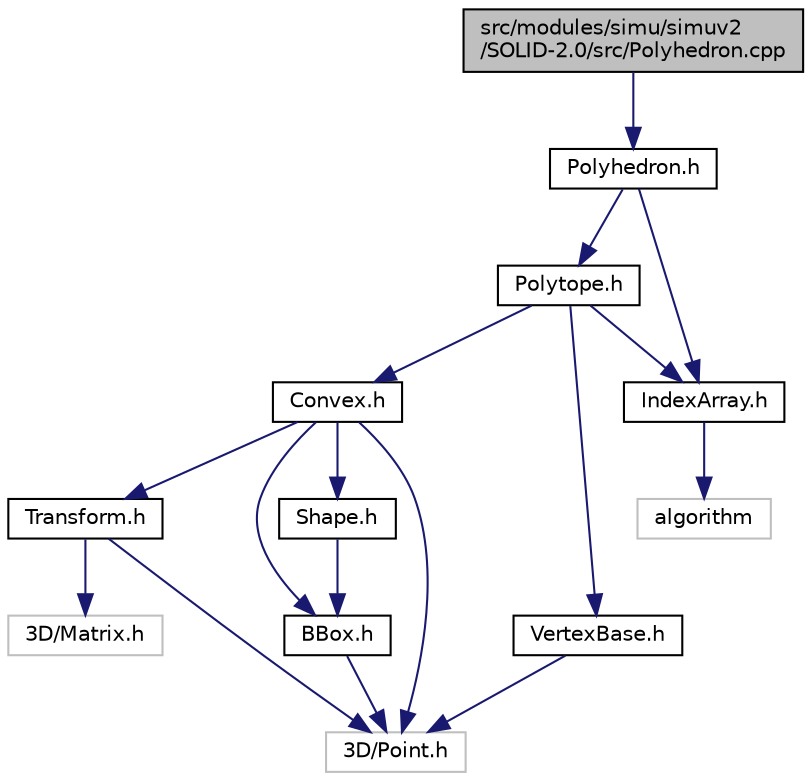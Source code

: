 digraph "src/modules/simu/simuv2/SOLID-2.0/src/Polyhedron.cpp"
{
  edge [fontname="Helvetica",fontsize="10",labelfontname="Helvetica",labelfontsize="10"];
  node [fontname="Helvetica",fontsize="10",shape=record];
  Node1 [label="src/modules/simu/simuv2\l/SOLID-2.0/src/Polyhedron.cpp",height=0.2,width=0.4,color="black", fillcolor="grey75", style="filled", fontcolor="black"];
  Node1 -> Node2 [color="midnightblue",fontsize="10",style="solid",fontname="Helvetica"];
  Node2 [label="Polyhedron.h",height=0.2,width=0.4,color="black", fillcolor="white", style="filled",URL="$_polyhedron_8h.html"];
  Node2 -> Node3 [color="midnightblue",fontsize="10",style="solid",fontname="Helvetica"];
  Node3 [label="Polytope.h",height=0.2,width=0.4,color="black", fillcolor="white", style="filled",URL="$_polytope_8h.html"];
  Node3 -> Node4 [color="midnightblue",fontsize="10",style="solid",fontname="Helvetica"];
  Node4 [label="Convex.h",height=0.2,width=0.4,color="black", fillcolor="white", style="filled",URL="$_convex_8h.html"];
  Node4 -> Node5 [color="midnightblue",fontsize="10",style="solid",fontname="Helvetica"];
  Node5 [label="3D/Point.h",height=0.2,width=0.4,color="grey75", fillcolor="white", style="filled"];
  Node4 -> Node6 [color="midnightblue",fontsize="10",style="solid",fontname="Helvetica"];
  Node6 [label="Shape.h",height=0.2,width=0.4,color="black", fillcolor="white", style="filled",URL="$_shape_8h.html"];
  Node6 -> Node7 [color="midnightblue",fontsize="10",style="solid",fontname="Helvetica"];
  Node7 [label="BBox.h",height=0.2,width=0.4,color="black", fillcolor="white", style="filled",URL="$_b_box_8h.html"];
  Node7 -> Node5 [color="midnightblue",fontsize="10",style="solid",fontname="Helvetica"];
  Node4 -> Node7 [color="midnightblue",fontsize="10",style="solid",fontname="Helvetica"];
  Node4 -> Node8 [color="midnightblue",fontsize="10",style="solid",fontname="Helvetica"];
  Node8 [label="Transform.h",height=0.2,width=0.4,color="black", fillcolor="white", style="filled",URL="$_transform_8h.html"];
  Node8 -> Node5 [color="midnightblue",fontsize="10",style="solid",fontname="Helvetica"];
  Node8 -> Node9 [color="midnightblue",fontsize="10",style="solid",fontname="Helvetica"];
  Node9 [label="3D/Matrix.h",height=0.2,width=0.4,color="grey75", fillcolor="white", style="filled"];
  Node3 -> Node10 [color="midnightblue",fontsize="10",style="solid",fontname="Helvetica"];
  Node10 [label="IndexArray.h",height=0.2,width=0.4,color="black", fillcolor="white", style="filled",URL="$_index_array_8h.html"];
  Node10 -> Node11 [color="midnightblue",fontsize="10",style="solid",fontname="Helvetica"];
  Node11 [label="algorithm",height=0.2,width=0.4,color="grey75", fillcolor="white", style="filled"];
  Node3 -> Node12 [color="midnightblue",fontsize="10",style="solid",fontname="Helvetica"];
  Node12 [label="VertexBase.h",height=0.2,width=0.4,color="black", fillcolor="white", style="filled",URL="$_vertex_base_8h.html"];
  Node12 -> Node5 [color="midnightblue",fontsize="10",style="solid",fontname="Helvetica"];
  Node2 -> Node10 [color="midnightblue",fontsize="10",style="solid",fontname="Helvetica"];
}
